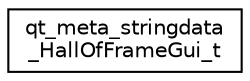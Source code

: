 digraph "Graphical Class Hierarchy"
{
  edge [fontname="Helvetica",fontsize="10",labelfontname="Helvetica",labelfontsize="10"];
  node [fontname="Helvetica",fontsize="10",shape=record];
  rankdir="LR";
  Node0 [label="qt_meta_stringdata\l_HallOfFrameGui_t",height=0.2,width=0.4,color="black", fillcolor="white", style="filled",URL="$structqt__meta__stringdata___hall_of_frame_gui__t.html"];
}
